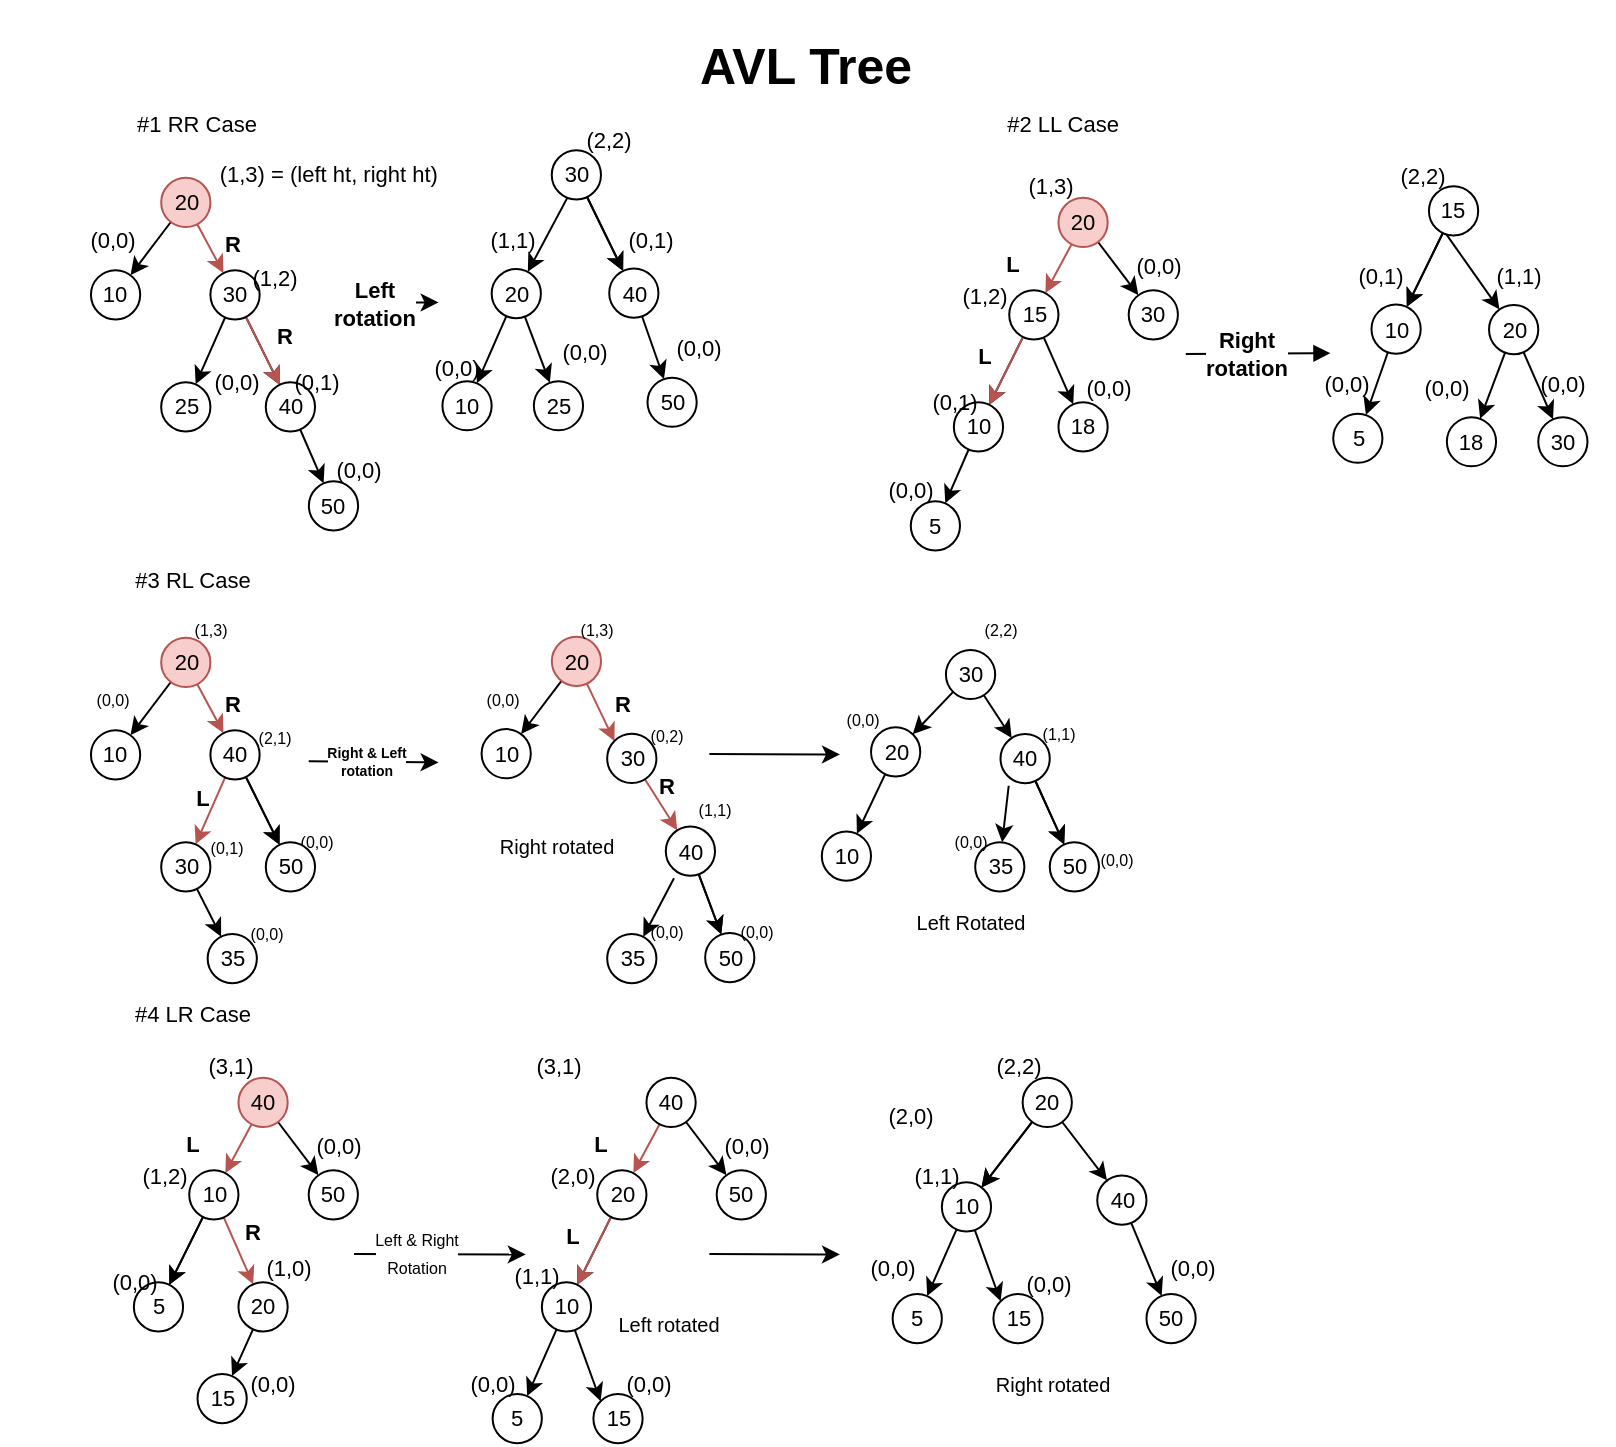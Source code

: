 <mxfile version="24.0.4" type="github">
  <diagram name="Page-1" id="_y2-3RSR9KHP5TOV_kJA">
    <mxGraphModel dx="2178" dy="1975" grid="1" gridSize="10" guides="1" tooltips="1" connect="1" arrows="1" fold="1" page="1" pageScale="1" pageWidth="827" pageHeight="1169" math="0" shadow="0">
      <root>
        <mxCell id="0" />
        <mxCell id="1" parent="0" />
        <mxCell id="Kxql6ia54n2GXgmipsIi-1" value="&lt;h1 style=&quot;font-size: 25px;&quot;&gt;AVL Tree&lt;/h1&gt;" style="text;html=1;align=center;verticalAlign=middle;whiteSpace=wrap;rounded=0;fontSize=25;" vertex="1" parent="1">
          <mxGeometry x="-474.1" y="10" width="120" height="30" as="geometry" />
        </mxCell>
        <mxCell id="Kxql6ia54n2GXgmipsIi-34" value="#1 RR Case" style="text;html=1;align=center;verticalAlign=middle;resizable=0;points=[];autosize=1;strokeColor=none;fillColor=none;fontSize=11;" vertex="1" parent="1">
          <mxGeometry x="-759.1" y="40" width="80" height="30" as="geometry" />
        </mxCell>
        <mxCell id="Kxql6ia54n2GXgmipsIi-67" value="(0,0)" style="text;html=1;align=center;verticalAlign=middle;resizable=0;points=[];autosize=1;strokeColor=none;fillColor=none;container=0;fontSize=11;" vertex="1" parent="1">
          <mxGeometry x="-614.098" y="161.558" width="50" height="30" as="geometry" />
        </mxCell>
        <mxCell id="Kxql6ia54n2GXgmipsIi-95" value="#2 LL Case" style="text;html=1;align=center;verticalAlign=middle;resizable=0;points=[];autosize=1;strokeColor=none;fillColor=none;fontSize=11;" vertex="1" parent="1">
          <mxGeometry x="-325.87" y="40" width="80" height="30" as="geometry" />
        </mxCell>
        <mxCell id="Kxql6ia54n2GXgmipsIi-91" value="" style="endArrow=none;html=1;rounded=0;exitX=0.523;exitY=-0.081;exitDx=0;exitDy=0;exitPerimeter=0;startArrow=block;startFill=1;endFill=0;fontSize=11;" edge="1" parent="1">
          <mxGeometry width="50" height="50" relative="1" as="geometry">
            <mxPoint x="-151.758" y="169.588" as="sourcePoint" />
            <mxPoint x="-224.1" y="170" as="targetPoint" />
          </mxGeometry>
        </mxCell>
        <mxCell id="Kxql6ia54n2GXgmipsIi-92" value="&lt;b style=&quot;font-size: 11px;&quot;&gt;Right&lt;br style=&quot;font-size: 11px;&quot;&gt;rotation&lt;/b&gt;" style="edgeLabel;html=1;align=center;verticalAlign=middle;resizable=0;points=[];fontSize=11;" vertex="1" connectable="0" parent="Kxql6ia54n2GXgmipsIi-91">
          <mxGeometry x="-0.521" relative="1" as="geometry">
            <mxPoint x="-25" as="offset" />
          </mxGeometry>
        </mxCell>
        <mxCell id="Kxql6ia54n2GXgmipsIi-26" value="(0,0)" style="text;html=1;align=center;verticalAlign=middle;resizable=0;points=[];autosize=1;strokeColor=none;fillColor=none;fontSize=11;" vertex="1" parent="1">
          <mxGeometry x="-662.566" y="213.251" width="50" height="30" as="geometry" />
        </mxCell>
        <mxCell id="Kxql6ia54n2GXgmipsIi-69" value="" style="endArrow=classic;html=1;rounded=0;fontSize=11;" edge="1" parent="1">
          <mxGeometry width="50" height="50" relative="1" as="geometry">
            <mxPoint x="-649.63" y="144.24" as="sourcePoint" />
            <mxPoint x="-597.687" y="144.24" as="targetPoint" />
          </mxGeometry>
        </mxCell>
        <mxCell id="Kxql6ia54n2GXgmipsIi-70" value="&lt;b style=&quot;font-size: 11px;&quot;&gt;Left&lt;br style=&quot;font-size: 11px;&quot;&gt;rotation&lt;/b&gt;" style="edgeLabel;html=1;align=center;verticalAlign=middle;resizable=0;points=[];fontSize=11;" vertex="1" connectable="0" parent="Kxql6ia54n2GXgmipsIi-69">
          <mxGeometry x="-0.521" relative="1" as="geometry">
            <mxPoint x="7" y="1" as="offset" />
          </mxGeometry>
        </mxCell>
        <mxCell id="Kxql6ia54n2GXgmipsIi-120" value="" style="group;fontSize=11;" vertex="1" connectable="0" parent="1">
          <mxGeometry x="-595.782" y="47.936" width="152.53" height="160.241" as="geometry" />
        </mxCell>
        <mxCell id="Kxql6ia54n2GXgmipsIi-53" value="(0,0)" style="text;html=1;align=center;verticalAlign=middle;resizable=0;points=[];autosize=1;strokeColor=none;fillColor=none;container=0;fontSize=11;" vertex="1" parent="Kxql6ia54n2GXgmipsIi-120">
          <mxGeometry x="102.53" y="103.887" width="50" height="30" as="geometry" />
        </mxCell>
        <mxCell id="Kxql6ia54n2GXgmipsIi-36" value="" style="rounded=0;orthogonalLoop=1;jettySize=auto;html=1;exitX=0.329;exitY=0.942;exitDx=0;exitDy=0;exitPerimeter=0;fontSize=11;" edge="1" parent="Kxql6ia54n2GXgmipsIi-120" source="Kxql6ia54n2GXgmipsIi-43" target="Kxql6ia54n2GXgmipsIi-39">
          <mxGeometry relative="1" as="geometry">
            <mxPoint x="64.574" y="55.489" as="sourcePoint" />
          </mxGeometry>
        </mxCell>
        <mxCell id="Kxql6ia54n2GXgmipsIi-64" value="" style="rounded=0;orthogonalLoop=1;jettySize=auto;html=1;fontSize=11;" edge="1" parent="Kxql6ia54n2GXgmipsIi-120" source="Kxql6ia54n2GXgmipsIi-39" target="Kxql6ia54n2GXgmipsIi-63">
          <mxGeometry relative="1" as="geometry" />
        </mxCell>
        <mxCell id="Kxql6ia54n2GXgmipsIi-66" value="" style="rounded=0;orthogonalLoop=1;jettySize=auto;html=1;fontSize=11;" edge="1" parent="Kxql6ia54n2GXgmipsIi-120" source="Kxql6ia54n2GXgmipsIi-39" target="Kxql6ia54n2GXgmipsIi-65">
          <mxGeometry relative="1" as="geometry" />
        </mxCell>
        <mxCell id="Kxql6ia54n2GXgmipsIi-39" value="20" style="ellipse;whiteSpace=wrap;html=1;aspect=fixed;container=0;fontSize=11;" vertex="1" parent="Kxql6ia54n2GXgmipsIi-120">
          <mxGeometry x="24.614" y="79.564" width="24.614" height="24.614" as="geometry" />
        </mxCell>
        <mxCell id="Kxql6ia54n2GXgmipsIi-40" value="" style="rounded=0;orthogonalLoop=1;jettySize=auto;html=1;fontSize=11;" edge="1" parent="Kxql6ia54n2GXgmipsIi-120" source="Kxql6ia54n2GXgmipsIi-43" target="Kxql6ia54n2GXgmipsIi-45">
          <mxGeometry relative="1" as="geometry" />
        </mxCell>
        <mxCell id="Kxql6ia54n2GXgmipsIi-41" value="" style="rounded=0;orthogonalLoop=1;jettySize=auto;html=1;fontSize=11;" edge="1" parent="Kxql6ia54n2GXgmipsIi-120" source="Kxql6ia54n2GXgmipsIi-43" target="Kxql6ia54n2GXgmipsIi-45">
          <mxGeometry relative="1" as="geometry" />
        </mxCell>
        <mxCell id="Kxql6ia54n2GXgmipsIi-43" value="30" style="ellipse;whiteSpace=wrap;html=1;aspect=fixed;container=0;fontSize=11;" vertex="1" parent="Kxql6ia54n2GXgmipsIi-120">
          <mxGeometry x="54.658" y="20.2" width="24.614" height="24.614" as="geometry" />
        </mxCell>
        <mxCell id="Kxql6ia54n2GXgmipsIi-44" value="" style="rounded=0;orthogonalLoop=1;jettySize=auto;html=1;fontSize=11;" edge="1" parent="Kxql6ia54n2GXgmipsIi-120" source="Kxql6ia54n2GXgmipsIi-45" target="Kxql6ia54n2GXgmipsIi-46">
          <mxGeometry relative="1" as="geometry" />
        </mxCell>
        <mxCell id="Kxql6ia54n2GXgmipsIi-45" value="40" style="ellipse;whiteSpace=wrap;html=1;aspect=fixed;container=0;fontSize=11;" vertex="1" parent="Kxql6ia54n2GXgmipsIi-120">
          <mxGeometry x="83.389" y="79.276" width="24.614" height="24.614" as="geometry" />
        </mxCell>
        <mxCell id="Kxql6ia54n2GXgmipsIi-46" value="50" style="ellipse;whiteSpace=wrap;html=1;aspect=fixed;container=0;fontSize=11;" vertex="1" parent="Kxql6ia54n2GXgmipsIi-120">
          <mxGeometry x="102.527" y="133.886" width="24.614" height="24.614" as="geometry" />
        </mxCell>
        <mxCell id="Kxql6ia54n2GXgmipsIi-48" value="(0,1)" style="text;html=1;align=center;verticalAlign=middle;resizable=0;points=[];autosize=1;strokeColor=none;fillColor=none;container=0;fontSize=11;" vertex="1" parent="Kxql6ia54n2GXgmipsIi-120">
          <mxGeometry x="78.506" y="49.568" width="50" height="30" as="geometry" />
        </mxCell>
        <mxCell id="Kxql6ia54n2GXgmipsIi-49" value="(0,0)" style="text;html=1;align=center;verticalAlign=middle;resizable=0;points=[];autosize=1;strokeColor=none;fillColor=none;container=0;fontSize=11;" vertex="1" parent="Kxql6ia54n2GXgmipsIi-120">
          <mxGeometry x="45.703" y="105.622" width="50" height="30" as="geometry" />
        </mxCell>
        <mxCell id="Kxql6ia54n2GXgmipsIi-51" value="(1,1)" style="text;html=1;align=center;verticalAlign=middle;resizable=0;points=[];autosize=1;strokeColor=none;fillColor=none;container=0;fontSize=11;" vertex="1" parent="Kxql6ia54n2GXgmipsIi-120">
          <mxGeometry x="9.774" y="49.568" width="50" height="30" as="geometry" />
        </mxCell>
        <mxCell id="Kxql6ia54n2GXgmipsIi-63" value="10" style="ellipse;whiteSpace=wrap;html=1;aspect=fixed;container=0;fontSize=11;" vertex="1" parent="Kxql6ia54n2GXgmipsIi-120">
          <mxGeometry y="135.627" width="24.614" height="24.614" as="geometry" />
        </mxCell>
        <mxCell id="Kxql6ia54n2GXgmipsIi-65" value="25" style="ellipse;whiteSpace=wrap;html=1;aspect=fixed;container=0;fontSize=11;" vertex="1" parent="Kxql6ia54n2GXgmipsIi-120">
          <mxGeometry x="45.703" y="135.627" width="24.614" height="24.614" as="geometry" />
        </mxCell>
        <mxCell id="Kxql6ia54n2GXgmipsIi-68" value="(2,2)" style="text;html=1;align=center;verticalAlign=middle;resizable=0;points=[];autosize=1;strokeColor=none;fillColor=none;container=0;fontSize=11;" vertex="1" parent="Kxql6ia54n2GXgmipsIi-120">
          <mxGeometry x="58.007" width="50" height="30" as="geometry" />
        </mxCell>
        <mxCell id="Kxql6ia54n2GXgmipsIi-121" value="" style="group;fontSize=11;" vertex="1" connectable="0" parent="1">
          <mxGeometry x="-386.998" y="70.751" width="173.846" height="197.479" as="geometry" />
        </mxCell>
        <mxCell id="Kxql6ia54n2GXgmipsIi-93" value="(1,3)" style="text;html=1;align=center;verticalAlign=middle;resizable=0;points=[];autosize=1;strokeColor=none;fillColor=none;flipH=1;fontSize=11;" vertex="1" parent="Kxql6ia54n2GXgmipsIi-121">
          <mxGeometry x="70.0" width="50" height="30" as="geometry" />
        </mxCell>
        <mxCell id="Kxql6ia54n2GXgmipsIi-94" value="&lt;b style=&quot;font-size: 11px;&quot;&gt;L&lt;/b&gt;" style="text;html=1;align=center;verticalAlign=middle;resizable=0;points=[];autosize=1;strokeColor=none;fillColor=none;flipH=1;fontSize=11;" vertex="1" parent="Kxql6ia54n2GXgmipsIi-121">
          <mxGeometry x="61.131" y="39.708" width="30" height="30" as="geometry" />
        </mxCell>
        <mxCell id="Kxql6ia54n2GXgmipsIi-73" value="" style="rounded=0;orthogonalLoop=1;jettySize=auto;html=1;fontSize=11;" edge="1" parent="Kxql6ia54n2GXgmipsIi-121" source="Kxql6ia54n2GXgmipsIi-75" target="Kxql6ia54n2GXgmipsIi-76">
          <mxGeometry relative="1" as="geometry" />
        </mxCell>
        <mxCell id="Kxql6ia54n2GXgmipsIi-74" value="" style="rounded=0;orthogonalLoop=1;jettySize=auto;html=1;fillColor=#f8cecc;strokeColor=#b85450;fontSize=11;" edge="1" parent="Kxql6ia54n2GXgmipsIi-121" source="Kxql6ia54n2GXgmipsIi-75" target="Kxql6ia54n2GXgmipsIi-80">
          <mxGeometry relative="1" as="geometry" />
        </mxCell>
        <mxCell id="Kxql6ia54n2GXgmipsIi-75" value="20" style="ellipse;whiteSpace=wrap;html=1;aspect=fixed;fillColor=#f8cecc;strokeColor=#b85450;fontSize=11;" vertex="1" parent="Kxql6ia54n2GXgmipsIi-121">
          <mxGeometry x="99.229" y="21.157" width="24.614" height="24.614" as="geometry" />
        </mxCell>
        <mxCell id="Kxql6ia54n2GXgmipsIi-76" value="30" style="ellipse;whiteSpace=wrap;html=1;aspect=fixed;fontSize=11;" vertex="1" parent="Kxql6ia54n2GXgmipsIi-121">
          <mxGeometry x="134.341" y="67.329" width="24.614" height="24.614" as="geometry" />
        </mxCell>
        <mxCell id="Kxql6ia54n2GXgmipsIi-77" value="" style="rounded=0;orthogonalLoop=1;jettySize=auto;html=1;fontSize=11;" edge="1" parent="Kxql6ia54n2GXgmipsIi-121" source="Kxql6ia54n2GXgmipsIi-80" target="Kxql6ia54n2GXgmipsIi-82">
          <mxGeometry relative="1" as="geometry" />
        </mxCell>
        <mxCell id="Kxql6ia54n2GXgmipsIi-78" value="" style="rounded=0;orthogonalLoop=1;jettySize=auto;html=1;fillColor=#f8cecc;strokeColor=#b85450;fontSize=11;" edge="1" parent="Kxql6ia54n2GXgmipsIi-121" source="Kxql6ia54n2GXgmipsIi-80" target="Kxql6ia54n2GXgmipsIi-82">
          <mxGeometry relative="1" as="geometry" />
        </mxCell>
        <mxCell id="Kxql6ia54n2GXgmipsIi-79" style="rounded=0;orthogonalLoop=1;jettySize=auto;html=1;fontSize=11;" edge="1" parent="Kxql6ia54n2GXgmipsIi-121" source="Kxql6ia54n2GXgmipsIi-80" target="Kxql6ia54n2GXgmipsIi-84">
          <mxGeometry relative="1" as="geometry">
            <mxPoint x="123.843" y="116.799" as="targetPoint" />
          </mxGeometry>
        </mxCell>
        <mxCell id="Kxql6ia54n2GXgmipsIi-80" value="15" style="ellipse;whiteSpace=wrap;html=1;aspect=fixed;fontSize=11;" vertex="1" parent="Kxql6ia54n2GXgmipsIi-121">
          <mxGeometry x="74.615" y="67.329" width="24.614" height="24.614" as="geometry" />
        </mxCell>
        <mxCell id="Kxql6ia54n2GXgmipsIi-81" value="" style="rounded=0;orthogonalLoop=1;jettySize=auto;html=1;fontSize=11;" edge="1" parent="Kxql6ia54n2GXgmipsIi-121" source="Kxql6ia54n2GXgmipsIi-82" target="Kxql6ia54n2GXgmipsIi-83">
          <mxGeometry relative="1" as="geometry" />
        </mxCell>
        <mxCell id="Kxql6ia54n2GXgmipsIi-82" value="10" style="ellipse;whiteSpace=wrap;html=1;aspect=fixed;fontSize=11;" vertex="1" parent="Kxql6ia54n2GXgmipsIi-121">
          <mxGeometry x="46.924" y="123.395" width="24.614" height="24.614" as="geometry" />
        </mxCell>
        <mxCell id="Kxql6ia54n2GXgmipsIi-83" value="5" style="ellipse;whiteSpace=wrap;html=1;aspect=fixed;fontSize=11;" vertex="1" parent="Kxql6ia54n2GXgmipsIi-121">
          <mxGeometry x="25.386" y="172.865" width="24.614" height="24.614" as="geometry" />
        </mxCell>
        <mxCell id="Kxql6ia54n2GXgmipsIi-84" value="18" style="ellipse;whiteSpace=wrap;html=1;aspect=fixed;fontSize=11;" vertex="1" parent="Kxql6ia54n2GXgmipsIi-121">
          <mxGeometry x="99.228" y="123.392" width="24.614" height="24.614" as="geometry" />
        </mxCell>
        <mxCell id="Kxql6ia54n2GXgmipsIi-85" value="(0,1)" style="text;html=1;align=center;verticalAlign=middle;resizable=0;points=[];autosize=1;strokeColor=none;fillColor=none;fontSize=11;" vertex="1" parent="Kxql6ia54n2GXgmipsIi-121">
          <mxGeometry x="21.542" y="107.977" width="50" height="30" as="geometry" />
        </mxCell>
        <mxCell id="Kxql6ia54n2GXgmipsIi-86" value="(0,0)" style="text;html=1;align=center;verticalAlign=middle;resizable=0;points=[];autosize=1;strokeColor=none;fillColor=none;fontSize=11;" vertex="1" parent="Kxql6ia54n2GXgmipsIi-121">
          <mxGeometry x="99.226" y="100.817" width="50" height="30" as="geometry" />
        </mxCell>
        <mxCell id="Kxql6ia54n2GXgmipsIi-87" value="(1,2)" style="text;html=1;align=center;verticalAlign=middle;resizable=0;points=[];autosize=1;strokeColor=none;fillColor=none;fontSize=11;" vertex="1" parent="Kxql6ia54n2GXgmipsIi-121">
          <mxGeometry x="37.331" y="55.713" width="50" height="30" as="geometry" />
        </mxCell>
        <mxCell id="Kxql6ia54n2GXgmipsIi-88" value="(0,0)" style="text;html=1;align=center;verticalAlign=middle;resizable=0;points=[];autosize=1;strokeColor=none;fillColor=none;fontSize=11;" vertex="1" parent="Kxql6ia54n2GXgmipsIi-121">
          <mxGeometry x="123.846" y="40.003" width="50" height="30" as="geometry" />
        </mxCell>
        <mxCell id="Kxql6ia54n2GXgmipsIi-89" value="&lt;b style=&quot;font-size: 11px;&quot;&gt;L&lt;/b&gt;" style="text;html=1;align=center;verticalAlign=middle;resizable=0;points=[];autosize=1;strokeColor=none;fillColor=none;fontSize=11;" vertex="1" parent="Kxql6ia54n2GXgmipsIi-121">
          <mxGeometry x="47.33" y="85.715" width="30" height="30" as="geometry" />
        </mxCell>
        <mxCell id="Kxql6ia54n2GXgmipsIi-90" value="(0,0)" style="text;html=1;align=center;verticalAlign=middle;resizable=0;points=[];autosize=1;strokeColor=none;fillColor=none;fontSize=11;" vertex="1" parent="Kxql6ia54n2GXgmipsIi-121">
          <mxGeometry y="152.5" width="50" height="30" as="geometry" />
        </mxCell>
        <mxCell id="Kxql6ia54n2GXgmipsIi-123" value="" style="group;fontSize=11;" vertex="1" connectable="0" parent="1">
          <mxGeometry x="-168.958" y="65.936" width="158.397" height="160.241" as="geometry" />
        </mxCell>
        <mxCell id="Kxql6ia54n2GXgmipsIi-112" value="(0,0)" style="text;html=1;align=center;verticalAlign=middle;resizable=0;points=[];autosize=1;strokeColor=none;fillColor=none;container=0;fontSize=11;" vertex="1" parent="Kxql6ia54n2GXgmipsIi-123">
          <mxGeometry y="103.882" width="50" height="30" as="geometry" />
        </mxCell>
        <mxCell id="Kxql6ia54n2GXgmipsIi-96" value="(0,0)" style="text;html=1;align=center;verticalAlign=middle;resizable=0;points=[];autosize=1;strokeColor=none;fillColor=none;container=0;flipH=0;fontSize=11;" vertex="1" parent="Kxql6ia54n2GXgmipsIi-123">
          <mxGeometry x="108.397" y="103.887" width="50" height="30" as="geometry" />
        </mxCell>
        <mxCell id="Kxql6ia54n2GXgmipsIi-97" value="" style="rounded=0;orthogonalLoop=1;jettySize=auto;html=1;exitX=0.329;exitY=0.942;exitDx=0;exitDy=0;exitPerimeter=0;fontSize=11;" edge="1" parent="Kxql6ia54n2GXgmipsIi-123" source="Kxql6ia54n2GXgmipsIi-103" target="Kxql6ia54n2GXgmipsIi-100">
          <mxGeometry relative="1" as="geometry">
            <mxPoint x="61.81" y="55.489" as="sourcePoint" />
          </mxGeometry>
        </mxCell>
        <mxCell id="Kxql6ia54n2GXgmipsIi-98" value="" style="rounded=0;orthogonalLoop=1;jettySize=auto;html=1;fontSize=11;" edge="1" parent="Kxql6ia54n2GXgmipsIi-123" source="Kxql6ia54n2GXgmipsIi-100" target="Kxql6ia54n2GXgmipsIi-110">
          <mxGeometry relative="1" as="geometry" />
        </mxCell>
        <mxCell id="Kxql6ia54n2GXgmipsIi-99" value="" style="rounded=0;orthogonalLoop=1;jettySize=auto;html=1;fontSize=11;" edge="1" parent="Kxql6ia54n2GXgmipsIi-123" source="Kxql6ia54n2GXgmipsIi-100" target="Kxql6ia54n2GXgmipsIi-111">
          <mxGeometry relative="1" as="geometry" />
        </mxCell>
        <mxCell id="Kxql6ia54n2GXgmipsIi-100" value="20" style="ellipse;whiteSpace=wrap;html=1;aspect=fixed;container=0;flipH=0;fontSize=11;" vertex="1" parent="Kxql6ia54n2GXgmipsIi-123">
          <mxGeometry x="96.477" y="79.564" width="24.614" height="24.614" as="geometry" />
        </mxCell>
        <mxCell id="Kxql6ia54n2GXgmipsIi-101" value="" style="rounded=0;orthogonalLoop=1;jettySize=auto;html=1;fontSize=11;" edge="1" parent="Kxql6ia54n2GXgmipsIi-123" source="Kxql6ia54n2GXgmipsIi-103" target="Kxql6ia54n2GXgmipsIi-105">
          <mxGeometry relative="1" as="geometry" />
        </mxCell>
        <mxCell id="Kxql6ia54n2GXgmipsIi-102" value="" style="rounded=0;orthogonalLoop=1;jettySize=auto;html=1;fontSize=11;" edge="1" parent="Kxql6ia54n2GXgmipsIi-123" source="Kxql6ia54n2GXgmipsIi-103" target="Kxql6ia54n2GXgmipsIi-105">
          <mxGeometry relative="1" as="geometry" />
        </mxCell>
        <mxCell id="Kxql6ia54n2GXgmipsIi-103" value="15" style="ellipse;whiteSpace=wrap;html=1;aspect=fixed;container=0;flipH=0;fontSize=11;" vertex="1" parent="Kxql6ia54n2GXgmipsIi-123">
          <mxGeometry x="66.434" y="20.2" width="24.614" height="24.614" as="geometry" />
        </mxCell>
        <mxCell id="Kxql6ia54n2GXgmipsIi-104" value="" style="rounded=0;orthogonalLoop=1;jettySize=auto;html=1;fontSize=11;" edge="1" parent="Kxql6ia54n2GXgmipsIi-123" source="Kxql6ia54n2GXgmipsIi-105" target="Kxql6ia54n2GXgmipsIi-106">
          <mxGeometry relative="1" as="geometry" />
        </mxCell>
        <mxCell id="Kxql6ia54n2GXgmipsIi-105" value="10" style="ellipse;whiteSpace=wrap;html=1;aspect=fixed;container=0;flipH=0;fontSize=11;" vertex="1" parent="Kxql6ia54n2GXgmipsIi-123">
          <mxGeometry x="37.702" y="79.276" width="24.614" height="24.614" as="geometry" />
        </mxCell>
        <mxCell id="Kxql6ia54n2GXgmipsIi-106" value="5" style="ellipse;whiteSpace=wrap;html=1;aspect=fixed;container=0;flipH=0;fontSize=11;" vertex="1" parent="Kxql6ia54n2GXgmipsIi-123">
          <mxGeometry x="18.565" y="133.886" width="24.614" height="24.614" as="geometry" />
        </mxCell>
        <mxCell id="Kxql6ia54n2GXgmipsIi-107" value="(0,1)" style="text;html=1;align=center;verticalAlign=middle;resizable=0;points=[];autosize=1;strokeColor=none;fillColor=none;container=0;flipH=0;fontSize=11;" vertex="1" parent="Kxql6ia54n2GXgmipsIi-123">
          <mxGeometry x="17.2" y="49.568" width="50" height="30" as="geometry" />
        </mxCell>
        <mxCell id="Kxql6ia54n2GXgmipsIi-108" value="(0,0)" style="text;html=1;align=center;verticalAlign=middle;resizable=0;points=[];autosize=1;strokeColor=none;fillColor=none;container=0;flipH=0;fontSize=11;" vertex="1" parent="Kxql6ia54n2GXgmipsIi-123">
          <mxGeometry x="50.003" y="105.622" width="50" height="30" as="geometry" />
        </mxCell>
        <mxCell id="Kxql6ia54n2GXgmipsIi-109" value="(1,1)" style="text;html=1;align=center;verticalAlign=middle;resizable=0;points=[];autosize=1;strokeColor=none;fillColor=none;container=0;flipH=0;fontSize=11;" vertex="1" parent="Kxql6ia54n2GXgmipsIi-123">
          <mxGeometry x="85.932" y="49.568" width="50" height="30" as="geometry" />
        </mxCell>
        <mxCell id="Kxql6ia54n2GXgmipsIi-110" value="30" style="ellipse;whiteSpace=wrap;html=1;aspect=fixed;container=0;flipH=0;fontSize=11;" vertex="1" parent="Kxql6ia54n2GXgmipsIi-123">
          <mxGeometry x="121.092" y="135.627" width="24.614" height="24.614" as="geometry" />
        </mxCell>
        <mxCell id="Kxql6ia54n2GXgmipsIi-111" value="18" style="ellipse;whiteSpace=wrap;html=1;aspect=fixed;container=0;flipH=0;fontSize=11;" vertex="1" parent="Kxql6ia54n2GXgmipsIi-123">
          <mxGeometry x="75.389" y="135.627" width="24.614" height="24.614" as="geometry" />
        </mxCell>
        <mxCell id="Kxql6ia54n2GXgmipsIi-113" value="(2,2)" style="text;html=1;align=center;verticalAlign=middle;resizable=0;points=[];autosize=1;strokeColor=none;fillColor=none;flipH=0;fontSize=11;" vertex="1" parent="Kxql6ia54n2GXgmipsIi-123">
          <mxGeometry x="37.699" width="50" height="30" as="geometry" />
        </mxCell>
        <mxCell id="Kxql6ia54n2GXgmipsIi-31" value="&lt;span style=&quot;white-space: pre; font-size: 11px;&quot;&gt;&#x9;&lt;/span&gt;&lt;span style=&quot;white-space: pre; font-size: 11px;&quot;&gt;&#x9;&lt;/span&gt;&lt;span style=&quot;white-space: pre; font-size: 11px;&quot;&gt;&#x9;&lt;/span&gt;&lt;span style=&quot;white-space: pre; font-size: 11px;&quot;&gt;&#x9;&lt;/span&gt;(1,3) = (left ht, right ht)" style="text;html=1;align=center;verticalAlign=middle;resizable=0;points=[];autosize=1;strokeColor=none;fillColor=none;fontSize=11;" vertex="1" parent="1">
          <mxGeometry x="-816.998" y="64.841" width="230" height="30" as="geometry" />
        </mxCell>
        <mxCell id="Kxql6ia54n2GXgmipsIi-32" value="&lt;b style=&quot;font-size: 11px;&quot;&gt;R&lt;/b&gt;" style="text;html=1;align=center;verticalAlign=middle;resizable=0;points=[];autosize=1;strokeColor=none;fillColor=none;fontSize=11;" vertex="1" parent="1">
          <mxGeometry x="-715.867" y="100.459" width="30" height="30" as="geometry" />
        </mxCell>
        <mxCell id="Kxql6ia54n2GXgmipsIi-117" value="" style="group;fontSize=11;" vertex="1" connectable="0" parent="1">
          <mxGeometry x="-777.761" y="81.908" width="143.654" height="176.322" as="geometry" />
        </mxCell>
        <mxCell id="Kxql6ia54n2GXgmipsIi-14" value="" style="rounded=0;orthogonalLoop=1;jettySize=auto;html=1;fontSize=11;" edge="1" parent="Kxql6ia54n2GXgmipsIi-117" source="Kxql6ia54n2GXgmipsIi-2" target="Kxql6ia54n2GXgmipsIi-13">
          <mxGeometry relative="1" as="geometry" />
        </mxCell>
        <mxCell id="Kxql6ia54n2GXgmipsIi-16" value="" style="rounded=0;orthogonalLoop=1;jettySize=auto;html=1;fillColor=#f8cecc;strokeColor=#b85450;fontSize=11;" edge="1" parent="Kxql6ia54n2GXgmipsIi-117" source="Kxql6ia54n2GXgmipsIi-2" target="Kxql6ia54n2GXgmipsIi-15">
          <mxGeometry relative="1" as="geometry" />
        </mxCell>
        <mxCell id="Kxql6ia54n2GXgmipsIi-2" value="20" style="ellipse;whiteSpace=wrap;html=1;aspect=fixed;fillColor=#f8cecc;strokeColor=#b85450;fontSize=11;" vertex="1" parent="Kxql6ia54n2GXgmipsIi-117">
          <mxGeometry x="41.352" width="24.614" height="24.614" as="geometry" />
        </mxCell>
        <mxCell id="Kxql6ia54n2GXgmipsIi-13" value="10" style="ellipse;whiteSpace=wrap;html=1;aspect=fixed;fontSize=11;" vertex="1" parent="Kxql6ia54n2GXgmipsIi-117">
          <mxGeometry x="6.241" y="46.172" width="24.614" height="24.614" as="geometry" />
        </mxCell>
        <mxCell id="Kxql6ia54n2GXgmipsIi-18" value="" style="rounded=0;orthogonalLoop=1;jettySize=auto;html=1;fontSize=11;" edge="1" parent="Kxql6ia54n2GXgmipsIi-117" source="Kxql6ia54n2GXgmipsIi-15" target="Kxql6ia54n2GXgmipsIi-17">
          <mxGeometry relative="1" as="geometry" />
        </mxCell>
        <mxCell id="Kxql6ia54n2GXgmipsIi-21" value="" style="rounded=0;orthogonalLoop=1;jettySize=auto;html=1;fillColor=#f8cecc;strokeColor=#b85450;fontSize=11;" edge="1" parent="Kxql6ia54n2GXgmipsIi-117" source="Kxql6ia54n2GXgmipsIi-15" target="Kxql6ia54n2GXgmipsIi-17">
          <mxGeometry relative="1" as="geometry" />
        </mxCell>
        <mxCell id="Kxql6ia54n2GXgmipsIi-23" style="rounded=0;orthogonalLoop=1;jettySize=auto;html=1;fontSize=11;" edge="1" parent="Kxql6ia54n2GXgmipsIi-117" source="Kxql6ia54n2GXgmipsIi-15" target="Kxql6ia54n2GXgmipsIi-24">
          <mxGeometry relative="1" as="geometry">
            <mxPoint x="41.352" y="95.642" as="targetPoint" />
          </mxGeometry>
        </mxCell>
        <mxCell id="Kxql6ia54n2GXgmipsIi-15" value="30" style="ellipse;whiteSpace=wrap;html=1;aspect=fixed;fontSize=11;" vertex="1" parent="Kxql6ia54n2GXgmipsIi-117">
          <mxGeometry x="65.966" y="46.172" width="24.614" height="24.614" as="geometry" />
        </mxCell>
        <mxCell id="Kxql6ia54n2GXgmipsIi-20" value="" style="rounded=0;orthogonalLoop=1;jettySize=auto;html=1;fontSize=11;" edge="1" parent="Kxql6ia54n2GXgmipsIi-117" source="Kxql6ia54n2GXgmipsIi-17" target="Kxql6ia54n2GXgmipsIi-19">
          <mxGeometry relative="1" as="geometry" />
        </mxCell>
        <mxCell id="Kxql6ia54n2GXgmipsIi-17" value="40" style="ellipse;whiteSpace=wrap;html=1;aspect=fixed;fontSize=11;" vertex="1" parent="Kxql6ia54n2GXgmipsIi-117">
          <mxGeometry x="93.658" y="102.238" width="24.614" height="24.614" as="geometry" />
        </mxCell>
        <mxCell id="Kxql6ia54n2GXgmipsIi-19" value="50" style="ellipse;whiteSpace=wrap;html=1;aspect=fixed;fontSize=11;" vertex="1" parent="Kxql6ia54n2GXgmipsIi-117">
          <mxGeometry x="115.195" y="151.708" width="24.614" height="24.614" as="geometry" />
        </mxCell>
        <mxCell id="Kxql6ia54n2GXgmipsIi-24" value="25" style="ellipse;whiteSpace=wrap;html=1;aspect=fixed;fontSize=11;" vertex="1" parent="Kxql6ia54n2GXgmipsIi-117">
          <mxGeometry x="41.354" y="102.235" width="24.614" height="24.614" as="geometry" />
        </mxCell>
        <mxCell id="Kxql6ia54n2GXgmipsIi-27" value="(0,1)" style="text;html=1;align=center;verticalAlign=middle;resizable=0;points=[];autosize=1;strokeColor=none;fillColor=none;fontSize=11;" vertex="1" parent="Kxql6ia54n2GXgmipsIi-117">
          <mxGeometry x="93.654" y="86.82" width="50" height="30" as="geometry" />
        </mxCell>
        <mxCell id="Kxql6ia54n2GXgmipsIi-28" value="(0,0)" style="text;html=1;align=center;verticalAlign=middle;resizable=0;points=[];autosize=1;strokeColor=none;fillColor=none;fontSize=11;" vertex="1" parent="Kxql6ia54n2GXgmipsIi-117">
          <mxGeometry x="53.479" y="86.82" width="50" height="30" as="geometry" />
        </mxCell>
        <mxCell id="Kxql6ia54n2GXgmipsIi-29" value="(1,2)" style="text;html=1;align=center;verticalAlign=middle;resizable=0;points=[];autosize=1;strokeColor=none;fillColor=none;fontSize=11;" vertex="1" parent="Kxql6ia54n2GXgmipsIi-117">
          <mxGeometry x="73.025" y="34.876" width="50" height="30" as="geometry" />
        </mxCell>
        <mxCell id="Kxql6ia54n2GXgmipsIi-30" value="(0,0)" style="text;html=1;align=center;verticalAlign=middle;resizable=0;points=[];autosize=1;strokeColor=none;fillColor=none;fontSize=11;" vertex="1" parent="Kxql6ia54n2GXgmipsIi-117">
          <mxGeometry x="-8.65" y="16.176" width="50" height="30" as="geometry" />
        </mxCell>
        <mxCell id="Kxql6ia54n2GXgmipsIi-33" value="&lt;b style=&quot;font-size: 11px;&quot;&gt;R&lt;/b&gt;" style="text;html=1;align=center;verticalAlign=middle;resizable=0;points=[];autosize=1;strokeColor=none;fillColor=none;fontSize=11;" vertex="1" parent="Kxql6ia54n2GXgmipsIi-117">
          <mxGeometry x="87.866" y="64.558" width="30" height="30" as="geometry" />
        </mxCell>
        <mxCell id="Kxql6ia54n2GXgmipsIi-209" value="#3 RL Case" style="text;html=1;align=center;verticalAlign=middle;resizable=0;points=[];autosize=1;strokeColor=none;fillColor=none;fontSize=11;" vertex="1" parent="1">
          <mxGeometry x="-760.87" y="268.23" width="80" height="30" as="geometry" />
        </mxCell>
        <mxCell id="Kxql6ia54n2GXgmipsIi-268" value="" style="group" vertex="1" connectable="0" parent="1">
          <mxGeometry x="-781.411" y="298.234" width="541.924" height="186.377" as="geometry" />
        </mxCell>
        <mxCell id="Kxql6ia54n2GXgmipsIi-170" value="" style="endArrow=classic;html=1;rounded=0;fontSize=11;exitX=0.927;exitY=1.089;exitDx=0;exitDy=0;exitPerimeter=0;" edge="1" parent="Kxql6ia54n2GXgmipsIi-268" source="Kxql6ia54n2GXgmipsIi-206">
          <mxGeometry width="50" height="50" relative="1" as="geometry">
            <mxPoint x="131.781" y="76.006" as="sourcePoint" />
            <mxPoint x="183.724" y="76.006" as="targetPoint" />
          </mxGeometry>
        </mxCell>
        <mxCell id="Kxql6ia54n2GXgmipsIi-171" value="&lt;div style=&quot;&quot;&gt;&lt;b style=&quot;font-size: 7px;&quot;&gt;Right &amp;amp; Left&lt;/b&gt;&lt;/div&gt;&lt;b style=&quot;font-size: 7px;&quot;&gt;&lt;div style=&quot;&quot;&gt;&lt;b&gt;rotation&lt;/b&gt;&lt;/div&gt;&lt;/b&gt;" style="edgeLabel;html=1;align=center;verticalAlign=middle;resizable=0;points=[];fontSize=11;" vertex="1" connectable="0" parent="Kxql6ia54n2GXgmipsIi-170">
          <mxGeometry x="-0.521" relative="1" as="geometry">
            <mxPoint x="13" y="-2" as="offset" />
          </mxGeometry>
        </mxCell>
        <mxCell id="Kxql6ia54n2GXgmipsIi-204" value="(0,0)" style="text;html=1;align=center;verticalAlign=middle;resizable=0;points=[];autosize=1;strokeColor=none;fillColor=none;fontSize=8;" vertex="1" parent="Kxql6ia54n2GXgmipsIi-268">
          <mxGeometry x="102.304" y="105.493" width="40" height="20" as="geometry" />
        </mxCell>
        <mxCell id="Kxql6ia54n2GXgmipsIi-216" value="(1,3)" style="text;html=1;align=center;verticalAlign=middle;resizable=0;points=[];autosize=1;strokeColor=none;fillColor=none;fontSize=8;" vertex="1" parent="Kxql6ia54n2GXgmipsIi-268">
          <mxGeometry x="49.415" width="40" height="20" as="geometry" />
        </mxCell>
        <mxCell id="Kxql6ia54n2GXgmipsIi-217" value="" style="group" vertex="1" connectable="0" parent="Kxql6ia54n2GXgmipsIi-268">
          <mxGeometry y="13.674" width="121.922" height="172.703" as="geometry" />
        </mxCell>
        <mxCell id="Kxql6ia54n2GXgmipsIi-190" value="&lt;b style=&quot;font-size: 11px;&quot;&gt;R&lt;/b&gt;" style="text;html=1;align=center;verticalAlign=middle;resizable=0;points=[];autosize=1;strokeColor=none;fillColor=none;fontSize=11;" vertex="1" parent="Kxql6ia54n2GXgmipsIi-217">
          <mxGeometry x="65.544" y="18.551" width="30" height="30" as="geometry" />
        </mxCell>
        <mxCell id="Kxql6ia54n2GXgmipsIi-192" value="" style="rounded=0;orthogonalLoop=1;jettySize=auto;html=1;fontSize=11;" edge="1" parent="Kxql6ia54n2GXgmipsIi-217" source="Kxql6ia54n2GXgmipsIi-194" target="Kxql6ia54n2GXgmipsIi-195">
          <mxGeometry relative="1" as="geometry" />
        </mxCell>
        <mxCell id="Kxql6ia54n2GXgmipsIi-193" value="" style="rounded=0;orthogonalLoop=1;jettySize=auto;html=1;fillColor=#f8cecc;strokeColor=#b85450;fontSize=11;" edge="1" parent="Kxql6ia54n2GXgmipsIi-217" source="Kxql6ia54n2GXgmipsIi-194" target="Kxql6ia54n2GXgmipsIi-199">
          <mxGeometry relative="1" as="geometry" />
        </mxCell>
        <mxCell id="Kxql6ia54n2GXgmipsIi-194" value="20" style="ellipse;whiteSpace=wrap;html=1;aspect=fixed;fillColor=#f8cecc;strokeColor=#b85450;fontSize=11;" vertex="1" parent="Kxql6ia54n2GXgmipsIi-217">
          <mxGeometry x="45.002" width="24.614" height="24.614" as="geometry" />
        </mxCell>
        <mxCell id="Kxql6ia54n2GXgmipsIi-195" value="10" style="ellipse;whiteSpace=wrap;html=1;aspect=fixed;fontSize=11;" vertex="1" parent="Kxql6ia54n2GXgmipsIi-217">
          <mxGeometry x="9.891" y="46.172" width="24.614" height="24.614" as="geometry" />
        </mxCell>
        <mxCell id="Kxql6ia54n2GXgmipsIi-196" value="" style="rounded=0;orthogonalLoop=1;jettySize=auto;html=1;fontSize=11;" edge="1" parent="Kxql6ia54n2GXgmipsIi-217" source="Kxql6ia54n2GXgmipsIi-199" target="Kxql6ia54n2GXgmipsIi-201">
          <mxGeometry relative="1" as="geometry" />
        </mxCell>
        <mxCell id="Kxql6ia54n2GXgmipsIi-197" value="" style="rounded=0;orthogonalLoop=1;jettySize=auto;html=1;fontSize=11;" edge="1" parent="Kxql6ia54n2GXgmipsIi-217" source="Kxql6ia54n2GXgmipsIi-199" target="Kxql6ia54n2GXgmipsIi-201">
          <mxGeometry relative="1" as="geometry" />
        </mxCell>
        <mxCell id="Kxql6ia54n2GXgmipsIi-198" style="rounded=0;orthogonalLoop=1;jettySize=auto;html=1;fillColor=#f8cecc;strokeColor=#b85450;fontSize=11;" edge="1" parent="Kxql6ia54n2GXgmipsIi-217" source="Kxql6ia54n2GXgmipsIi-199" target="Kxql6ia54n2GXgmipsIi-203">
          <mxGeometry relative="1" as="geometry">
            <mxPoint x="45.002" y="95.642" as="targetPoint" />
          </mxGeometry>
        </mxCell>
        <mxCell id="Kxql6ia54n2GXgmipsIi-199" value="40" style="ellipse;whiteSpace=wrap;html=1;aspect=fixed;fontSize=11;" vertex="1" parent="Kxql6ia54n2GXgmipsIi-217">
          <mxGeometry x="69.616" y="46.172" width="24.614" height="24.614" as="geometry" />
        </mxCell>
        <mxCell id="Kxql6ia54n2GXgmipsIi-201" value="50" style="ellipse;whiteSpace=wrap;html=1;aspect=fixed;fontSize=11;" vertex="1" parent="Kxql6ia54n2GXgmipsIi-217">
          <mxGeometry x="97.308" y="102.238" width="24.614" height="24.614" as="geometry" />
        </mxCell>
        <mxCell id="Kxql6ia54n2GXgmipsIi-214" value="" style="rounded=0;orthogonalLoop=1;jettySize=auto;html=1;fontSize=11;" edge="1" parent="Kxql6ia54n2GXgmipsIi-217" source="Kxql6ia54n2GXgmipsIi-203" target="Kxql6ia54n2GXgmipsIi-213">
          <mxGeometry relative="1" as="geometry" />
        </mxCell>
        <mxCell id="Kxql6ia54n2GXgmipsIi-203" value="30" style="ellipse;whiteSpace=wrap;html=1;aspect=fixed;fontSize=11;" vertex="1" parent="Kxql6ia54n2GXgmipsIi-217">
          <mxGeometry x="45.004" y="102.235" width="24.614" height="24.614" as="geometry" />
        </mxCell>
        <mxCell id="Kxql6ia54n2GXgmipsIi-205" value="(0,1)" style="text;html=1;align=center;verticalAlign=middle;resizable=0;points=[];autosize=1;strokeColor=none;fillColor=none;fontSize=8;" vertex="1" parent="Kxql6ia54n2GXgmipsIi-217">
          <mxGeometry x="57.309" y="94.88" width="40" height="20" as="geometry" />
        </mxCell>
        <mxCell id="Kxql6ia54n2GXgmipsIi-206" value="(2,1)" style="text;html=1;align=center;verticalAlign=middle;resizable=0;points=[];autosize=1;strokeColor=none;fillColor=none;fontSize=8;" vertex="1" parent="Kxql6ia54n2GXgmipsIi-217">
          <mxGeometry x="81.675" y="39.876" width="40" height="20" as="geometry" />
        </mxCell>
        <mxCell id="Kxql6ia54n2GXgmipsIi-207" value="(0,0)" style="text;html=1;align=center;verticalAlign=middle;resizable=0;points=[];autosize=1;strokeColor=none;fillColor=none;fontSize=8;" vertex="1" parent="Kxql6ia54n2GXgmipsIi-217">
          <mxGeometry y="21.176" width="40" height="20" as="geometry" />
        </mxCell>
        <mxCell id="Kxql6ia54n2GXgmipsIi-208" value="&lt;b style=&quot;font-size: 11px;&quot;&gt;L&lt;/b&gt;" style="text;html=1;align=center;verticalAlign=middle;resizable=0;points=[];autosize=1;strokeColor=none;fillColor=none;fontSize=11;" vertex="1" parent="Kxql6ia54n2GXgmipsIi-217">
          <mxGeometry x="50.476" y="64.878" width="30" height="30" as="geometry" />
        </mxCell>
        <mxCell id="Kxql6ia54n2GXgmipsIi-213" value="35" style="ellipse;whiteSpace=wrap;html=1;aspect=fixed;fontSize=11;" vertex="1" parent="Kxql6ia54n2GXgmipsIi-217">
          <mxGeometry x="68.234" y="148.089" width="24.614" height="24.614" as="geometry" />
        </mxCell>
        <mxCell id="Kxql6ia54n2GXgmipsIi-215" value="(0,0)" style="text;align=center;verticalAlign=middle;resizable=0;points=[];autosize=1;strokeColor=none;fillColor=none;fontSize=8;horizontal=1;html=1;labelBorderColor=none;labelBackgroundColor=none;" vertex="1" parent="Kxql6ia54n2GXgmipsIi-217">
          <mxGeometry x="77.314" y="138.09" width="40" height="20" as="geometry" />
        </mxCell>
        <mxCell id="Kxql6ia54n2GXgmipsIi-242" value="" style="group" vertex="1" connectable="0" parent="Kxql6ia54n2GXgmipsIi-268">
          <mxGeometry x="195.31" width="166.614" height="186.377" as="geometry" />
        </mxCell>
        <mxCell id="Kxql6ia54n2GXgmipsIi-219" value="&lt;b style=&quot;font-size: 11px;&quot;&gt;R&lt;/b&gt;" style="text;html=1;align=center;verticalAlign=middle;resizable=0;points=[];autosize=1;strokeColor=none;fillColor=none;fontSize=11;" vertex="1" parent="Kxql6ia54n2GXgmipsIi-242">
          <mxGeometry x="65.544" y="31.695" width="30" height="30" as="geometry" />
        </mxCell>
        <mxCell id="Kxql6ia54n2GXgmipsIi-220" value="" style="rounded=0;orthogonalLoop=1;jettySize=auto;html=1;fontSize=11;" edge="1" parent="Kxql6ia54n2GXgmipsIi-242" source="Kxql6ia54n2GXgmipsIi-222" target="Kxql6ia54n2GXgmipsIi-223">
          <mxGeometry relative="1" as="geometry" />
        </mxCell>
        <mxCell id="Kxql6ia54n2GXgmipsIi-221" value="" style="rounded=0;orthogonalLoop=1;jettySize=auto;html=1;fillColor=#f8cecc;strokeColor=#b85450;fontSize=11;entryX=0;entryY=0;entryDx=0;entryDy=0;" edge="1" parent="Kxql6ia54n2GXgmipsIi-242" source="Kxql6ia54n2GXgmipsIi-222" target="Kxql6ia54n2GXgmipsIi-230">
          <mxGeometry relative="1" as="geometry" />
        </mxCell>
        <mxCell id="Kxql6ia54n2GXgmipsIi-222" value="20" style="ellipse;whiteSpace=wrap;html=1;aspect=fixed;fillColor=#f8cecc;strokeColor=#b85450;fontSize=11;" vertex="1" parent="Kxql6ia54n2GXgmipsIi-242">
          <mxGeometry x="45.002" y="13.144" width="24.614" height="24.614" as="geometry" />
        </mxCell>
        <mxCell id="Kxql6ia54n2GXgmipsIi-223" value="10" style="ellipse;whiteSpace=wrap;html=1;aspect=fixed;fontSize=11;" vertex="1" parent="Kxql6ia54n2GXgmipsIi-242">
          <mxGeometry x="9.891" y="59.316" width="24.614" height="24.614" as="geometry" />
        </mxCell>
        <mxCell id="Kxql6ia54n2GXgmipsIi-224" value="" style="rounded=0;orthogonalLoop=1;jettySize=auto;html=1;fontSize=11;" edge="1" parent="Kxql6ia54n2GXgmipsIi-242" source="Kxql6ia54n2GXgmipsIi-227" target="Kxql6ia54n2GXgmipsIi-228">
          <mxGeometry relative="1" as="geometry" />
        </mxCell>
        <mxCell id="Kxql6ia54n2GXgmipsIi-225" value="" style="rounded=0;orthogonalLoop=1;jettySize=auto;html=1;fontSize=11;" edge="1" parent="Kxql6ia54n2GXgmipsIi-242" source="Kxql6ia54n2GXgmipsIi-227" target="Kxql6ia54n2GXgmipsIi-228">
          <mxGeometry relative="1" as="geometry" />
        </mxCell>
        <mxCell id="Kxql6ia54n2GXgmipsIi-226" style="rounded=0;orthogonalLoop=1;jettySize=auto;html=1;fillColor=#f8cecc;strokeColor=#b85450;fontSize=11;startArrow=classic;startFill=1;endArrow=none;endFill=0;" edge="1" parent="Kxql6ia54n2GXgmipsIi-242" source="Kxql6ia54n2GXgmipsIi-227" target="Kxql6ia54n2GXgmipsIi-230">
          <mxGeometry relative="1" as="geometry">
            <mxPoint x="45.002" y="108.786" as="targetPoint" />
          </mxGeometry>
        </mxCell>
        <mxCell id="Kxql6ia54n2GXgmipsIi-227" value="40" style="ellipse;whiteSpace=wrap;html=1;aspect=fixed;fontSize=11;" vertex="1" parent="Kxql6ia54n2GXgmipsIi-242">
          <mxGeometry x="101.996" y="108.026" width="24.614" height="24.614" as="geometry" />
        </mxCell>
        <mxCell id="Kxql6ia54n2GXgmipsIi-228" value="50" style="ellipse;whiteSpace=wrap;html=1;aspect=fixed;fontSize=11;" vertex="1" parent="Kxql6ia54n2GXgmipsIi-242">
          <mxGeometry x="121.678" y="161.232" width="24.614" height="24.614" as="geometry" />
        </mxCell>
        <mxCell id="Kxql6ia54n2GXgmipsIi-229" value="" style="rounded=0;orthogonalLoop=1;jettySize=auto;html=1;fontSize=11;exitX=0.166;exitY=1.051;exitDx=0;exitDy=0;exitPerimeter=0;" edge="1" parent="Kxql6ia54n2GXgmipsIi-242" source="Kxql6ia54n2GXgmipsIi-227" target="Kxql6ia54n2GXgmipsIi-235">
          <mxGeometry relative="1" as="geometry" />
        </mxCell>
        <mxCell id="Kxql6ia54n2GXgmipsIi-230" value="30" style="ellipse;whiteSpace=wrap;html=1;aspect=fixed;fontSize=11;" vertex="1" parent="Kxql6ia54n2GXgmipsIi-242">
          <mxGeometry x="72.694" y="61.698" width="24.614" height="24.614" as="geometry" />
        </mxCell>
        <mxCell id="Kxql6ia54n2GXgmipsIi-231" value="(1,1)" style="text;html=1;align=center;verticalAlign=middle;resizable=0;points=[];autosize=1;strokeColor=none;fillColor=none;fontSize=8;" vertex="1" parent="Kxql6ia54n2GXgmipsIi-242">
          <mxGeometry x="106.289" y="90.023" width="40" height="20" as="geometry" />
        </mxCell>
        <mxCell id="Kxql6ia54n2GXgmipsIi-232" value="(0,2)" style="text;html=1;align=center;verticalAlign=middle;resizable=0;points=[];autosize=1;strokeColor=none;fillColor=none;fontSize=8;" vertex="1" parent="Kxql6ia54n2GXgmipsIi-242">
          <mxGeometry x="81.675" y="53.02" width="40" height="20" as="geometry" />
        </mxCell>
        <mxCell id="Kxql6ia54n2GXgmipsIi-233" value="(0,0)" style="text;html=1;align=center;verticalAlign=middle;resizable=0;points=[];autosize=1;strokeColor=none;fillColor=none;fontSize=8;" vertex="1" parent="Kxql6ia54n2GXgmipsIi-242">
          <mxGeometry y="34.32" width="40" height="20" as="geometry" />
        </mxCell>
        <mxCell id="Kxql6ia54n2GXgmipsIi-234" value="&lt;b style=&quot;font-size: 11px;&quot;&gt;R&lt;/b&gt;" style="text;html=1;align=center;verticalAlign=middle;resizable=0;points=[];autosize=1;strokeColor=none;fillColor=none;fontSize=11;" vertex="1" parent="Kxql6ia54n2GXgmipsIi-242">
          <mxGeometry x="86.676" y="73.022" width="30" height="30" as="geometry" />
        </mxCell>
        <mxCell id="Kxql6ia54n2GXgmipsIi-235" value="35" style="ellipse;whiteSpace=wrap;html=1;aspect=fixed;fontSize=11;" vertex="1" parent="Kxql6ia54n2GXgmipsIi-242">
          <mxGeometry x="72.694" y="161.762" width="24.614" height="24.614" as="geometry" />
        </mxCell>
        <mxCell id="Kxql6ia54n2GXgmipsIi-236" value="(0,0)" style="text;align=center;verticalAlign=middle;resizable=0;points=[];autosize=1;strokeColor=none;fillColor=none;fontSize=8;horizontal=1;html=1;labelBorderColor=none;labelBackgroundColor=none;" vertex="1" parent="Kxql6ia54n2GXgmipsIi-242">
          <mxGeometry x="81.674" y="151.233" width="40" height="20" as="geometry" />
        </mxCell>
        <mxCell id="Kxql6ia54n2GXgmipsIi-238" value="(0,0)" style="text;align=center;verticalAlign=middle;resizable=0;points=[];autosize=1;strokeColor=none;fillColor=none;fontSize=8;horizontal=1;html=1;labelBorderColor=none;labelBackgroundColor=none;" vertex="1" parent="Kxql6ia54n2GXgmipsIi-242">
          <mxGeometry x="126.614" y="151.233" width="40" height="20" as="geometry" />
        </mxCell>
        <mxCell id="Kxql6ia54n2GXgmipsIi-239" value="(1,3)" style="text;html=1;align=center;verticalAlign=middle;resizable=0;points=[];autosize=1;strokeColor=none;fillColor=none;fontSize=8;" vertex="1" parent="Kxql6ia54n2GXgmipsIi-242">
          <mxGeometry x="46.675" width="40" height="20" as="geometry" />
        </mxCell>
        <mxCell id="Kxql6ia54n2GXgmipsIi-240" value="&lt;font style=&quot;font-size: 10px;&quot;&gt;Right rotated&lt;/font&gt;" style="text;html=1;align=center;verticalAlign=middle;resizable=0;points=[];autosize=1;strokeColor=none;fillColor=none;" vertex="1" parent="Kxql6ia54n2GXgmipsIi-242">
          <mxGeometry x="6.671" y="102.636" width="80" height="30" as="geometry" />
        </mxCell>
        <mxCell id="Kxql6ia54n2GXgmipsIi-245" value="" style="rounded=0;orthogonalLoop=1;jettySize=auto;html=1;fontSize=11;" edge="1" parent="Kxql6ia54n2GXgmipsIi-268" source="Kxql6ia54n2GXgmipsIi-247" target="Kxql6ia54n2GXgmipsIi-248">
          <mxGeometry relative="1" as="geometry" />
        </mxCell>
        <mxCell id="Kxql6ia54n2GXgmipsIi-246" value="" style="rounded=0;orthogonalLoop=1;jettySize=auto;html=1;fontSize=11;entryX=0;entryY=1;entryDx=0;entryDy=0;startArrow=classic;startFill=1;endArrow=none;endFill=0;" edge="1" parent="Kxql6ia54n2GXgmipsIi-268" source="Kxql6ia54n2GXgmipsIi-247" target="Kxql6ia54n2GXgmipsIi-255">
          <mxGeometry relative="1" as="geometry" />
        </mxCell>
        <mxCell id="Kxql6ia54n2GXgmipsIi-247" value="20" style="ellipse;whiteSpace=wrap;html=1;aspect=fixed;fontSize=11;" vertex="1" parent="Kxql6ia54n2GXgmipsIi-268">
          <mxGeometry x="399.922" y="58.404" width="24.614" height="24.614" as="geometry" />
        </mxCell>
        <mxCell id="Kxql6ia54n2GXgmipsIi-248" value="10" style="ellipse;whiteSpace=wrap;html=1;aspect=fixed;fontSize=11;" vertex="1" parent="Kxql6ia54n2GXgmipsIi-268">
          <mxGeometry x="375.311" y="110.496" width="24.614" height="24.614" as="geometry" />
        </mxCell>
        <mxCell id="Kxql6ia54n2GXgmipsIi-249" value="" style="rounded=0;orthogonalLoop=1;jettySize=auto;html=1;fontSize=11;" edge="1" parent="Kxql6ia54n2GXgmipsIi-268" source="Kxql6ia54n2GXgmipsIi-252" target="Kxql6ia54n2GXgmipsIi-253">
          <mxGeometry relative="1" as="geometry" />
        </mxCell>
        <mxCell id="Kxql6ia54n2GXgmipsIi-250" value="" style="rounded=0;orthogonalLoop=1;jettySize=auto;html=1;fontSize=11;" edge="1" parent="Kxql6ia54n2GXgmipsIi-268" source="Kxql6ia54n2GXgmipsIi-252" target="Kxql6ia54n2GXgmipsIi-253">
          <mxGeometry relative="1" as="geometry" />
        </mxCell>
        <mxCell id="Kxql6ia54n2GXgmipsIi-251" style="rounded=0;orthogonalLoop=1;jettySize=auto;html=1;fontSize=11;startArrow=classic;startFill=1;endArrow=none;endFill=0;" edge="1" parent="Kxql6ia54n2GXgmipsIi-268" source="Kxql6ia54n2GXgmipsIi-252" target="Kxql6ia54n2GXgmipsIi-255">
          <mxGeometry relative="1" as="geometry">
            <mxPoint x="420.312" y="118.786" as="targetPoint" />
          </mxGeometry>
        </mxCell>
        <mxCell id="Kxql6ia54n2GXgmipsIi-252" value="40" style="ellipse;whiteSpace=wrap;html=1;aspect=fixed;fontSize=11;" vertex="1" parent="Kxql6ia54n2GXgmipsIi-268">
          <mxGeometry x="464.676" y="61.766" width="24.614" height="24.614" as="geometry" />
        </mxCell>
        <mxCell id="Kxql6ia54n2GXgmipsIi-253" value="50" style="ellipse;whiteSpace=wrap;html=1;aspect=fixed;fontSize=11;" vertex="1" parent="Kxql6ia54n2GXgmipsIi-268">
          <mxGeometry x="489.288" y="115.882" width="24.614" height="24.614" as="geometry" />
        </mxCell>
        <mxCell id="Kxql6ia54n2GXgmipsIi-254" value="" style="rounded=0;orthogonalLoop=1;jettySize=auto;html=1;fontSize=11;exitX=0.166;exitY=1.051;exitDx=0;exitDy=0;exitPerimeter=0;" edge="1" parent="Kxql6ia54n2GXgmipsIi-268" source="Kxql6ia54n2GXgmipsIi-252" target="Kxql6ia54n2GXgmipsIi-260">
          <mxGeometry relative="1" as="geometry" />
        </mxCell>
        <mxCell id="Kxql6ia54n2GXgmipsIi-255" value="30" style="ellipse;whiteSpace=wrap;html=1;aspect=fixed;fontSize=11;" vertex="1" parent="Kxql6ia54n2GXgmipsIi-268">
          <mxGeometry x="437.374" y="19.708" width="24.614" height="24.614" as="geometry" />
        </mxCell>
        <mxCell id="Kxql6ia54n2GXgmipsIi-256" value="(1,1)" style="text;html=1;align=center;verticalAlign=middle;resizable=0;points=[];autosize=1;strokeColor=none;fillColor=none;fontSize=8;" vertex="1" parent="Kxql6ia54n2GXgmipsIi-268">
          <mxGeometry x="473.899" y="51.763" width="40" height="20" as="geometry" />
        </mxCell>
        <mxCell id="Kxql6ia54n2GXgmipsIi-257" value="(2,2)" style="text;html=1;align=center;verticalAlign=middle;resizable=0;points=[];autosize=1;strokeColor=none;fillColor=none;fontSize=8;" vertex="1" parent="Kxql6ia54n2GXgmipsIi-268">
          <mxGeometry x="444.305" y="5.684e-14" width="40" height="20" as="geometry" />
        </mxCell>
        <mxCell id="Kxql6ia54n2GXgmipsIi-258" value="(0,0)" style="text;html=1;align=center;verticalAlign=middle;resizable=0;points=[];autosize=1;strokeColor=none;fillColor=none;fontSize=8;" vertex="1" parent="Kxql6ia54n2GXgmipsIi-268">
          <mxGeometry x="375.31" y="44.32" width="40" height="20" as="geometry" />
        </mxCell>
        <mxCell id="Kxql6ia54n2GXgmipsIi-260" value="35" style="ellipse;whiteSpace=wrap;html=1;aspect=fixed;fontSize=11;" vertex="1" parent="Kxql6ia54n2GXgmipsIi-268">
          <mxGeometry x="451.994" y="115.882" width="24.614" height="24.614" as="geometry" />
        </mxCell>
        <mxCell id="Kxql6ia54n2GXgmipsIi-261" value="(0,0)" style="text;align=center;verticalAlign=middle;resizable=0;points=[];autosize=1;strokeColor=none;fillColor=none;fontSize=8;horizontal=1;html=1;labelBorderColor=none;labelBackgroundColor=none;" vertex="1" parent="Kxql6ia54n2GXgmipsIi-268">
          <mxGeometry x="429.684" y="105.493" width="40" height="20" as="geometry" />
        </mxCell>
        <mxCell id="Kxql6ia54n2GXgmipsIi-262" value="(0,0)" style="text;align=center;verticalAlign=middle;resizable=0;points=[];autosize=1;strokeColor=none;fillColor=none;fontSize=8;horizontal=1;html=1;labelBorderColor=none;labelBackgroundColor=none;" vertex="1" parent="Kxql6ia54n2GXgmipsIi-268">
          <mxGeometry x="501.924" y="115.113" width="40" height="20" as="geometry" />
        </mxCell>
        <mxCell id="Kxql6ia54n2GXgmipsIi-264" value="&lt;font style=&quot;font-size: 10px;&quot;&gt;Left Rotated&lt;/font&gt;" style="text;html=1;align=center;verticalAlign=middle;resizable=0;points=[];autosize=1;strokeColor=none;fillColor=none;" vertex="1" parent="Kxql6ia54n2GXgmipsIi-268">
          <mxGeometry x="409.291" y="140.496" width="80" height="30" as="geometry" />
        </mxCell>
        <mxCell id="Kxql6ia54n2GXgmipsIi-266" value="" style="endArrow=classic;html=1;rounded=0;fontSize=11;exitX=0.927;exitY=1.089;exitDx=0;exitDy=0;exitPerimeter=0;" edge="1" parent="Kxql6ia54n2GXgmipsIi-268">
          <mxGeometry width="50" height="50" relative="1" as="geometry">
            <mxPoint x="319.101" y="71.766" as="sourcePoint" />
            <mxPoint x="384.414" y="72.006" as="targetPoint" />
          </mxGeometry>
        </mxCell>
        <mxCell id="Kxql6ia54n2GXgmipsIi-267" value="&lt;div style=&quot;&quot;&gt;&lt;br&gt;&lt;/div&gt;" style="edgeLabel;html=1;align=center;verticalAlign=middle;resizable=0;points=[];fontSize=11;" vertex="1" connectable="0" parent="Kxql6ia54n2GXgmipsIi-266">
          <mxGeometry x="-0.521" relative="1" as="geometry">
            <mxPoint x="13" y="-2" as="offset" />
          </mxGeometry>
        </mxCell>
        <mxCell id="Kxql6ia54n2GXgmipsIi-333" value="" style="endArrow=classic;html=1;rounded=0;fontSize=11;" edge="1" parent="1">
          <mxGeometry width="50" height="50" relative="1" as="geometry">
            <mxPoint x="-640" y="620" as="sourcePoint" />
            <mxPoint x="-554.097" y="620.24" as="targetPoint" />
          </mxGeometry>
        </mxCell>
        <mxCell id="Kxql6ia54n2GXgmipsIi-430" value="&lt;font style=&quot;font-size: 8px;&quot;&gt;Left &amp;amp; Right&lt;br&gt;Rotation&lt;/font&gt;" style="edgeLabel;html=1;align=center;verticalAlign=middle;resizable=0;points=[];" vertex="1" connectable="0" parent="Kxql6ia54n2GXgmipsIi-333">
          <mxGeometry x="-0.358" relative="1" as="geometry">
            <mxPoint x="3" y="-1" as="offset" />
          </mxGeometry>
        </mxCell>
        <mxCell id="Kxql6ia54n2GXgmipsIi-338" value="(3,1)" style="text;html=1;align=center;verticalAlign=middle;resizable=0;points=[];autosize=1;strokeColor=none;fillColor=none;flipH=1;fontSize=11;" vertex="1" parent="1">
          <mxGeometry x="-726.998" y="510.751" width="50" height="30" as="geometry" />
        </mxCell>
        <mxCell id="Kxql6ia54n2GXgmipsIi-339" value="&lt;b style=&quot;font-size: 11px;&quot;&gt;L&lt;/b&gt;" style="text;html=1;align=center;verticalAlign=middle;resizable=0;points=[];autosize=1;strokeColor=none;fillColor=none;flipH=1;fontSize=11;" vertex="1" parent="1">
          <mxGeometry x="-735.867" y="550.459" width="30" height="30" as="geometry" />
        </mxCell>
        <mxCell id="Kxql6ia54n2GXgmipsIi-340" value="" style="rounded=0;orthogonalLoop=1;jettySize=auto;html=1;fontSize=11;" edge="1" parent="1" source="Kxql6ia54n2GXgmipsIi-342" target="Kxql6ia54n2GXgmipsIi-343">
          <mxGeometry relative="1" as="geometry" />
        </mxCell>
        <mxCell id="Kxql6ia54n2GXgmipsIi-341" value="" style="rounded=0;orthogonalLoop=1;jettySize=auto;html=1;fillColor=#f8cecc;strokeColor=#b85450;fontSize=11;" edge="1" parent="1" source="Kxql6ia54n2GXgmipsIi-342" target="Kxql6ia54n2GXgmipsIi-347">
          <mxGeometry relative="1" as="geometry" />
        </mxCell>
        <mxCell id="Kxql6ia54n2GXgmipsIi-342" value="40" style="ellipse;whiteSpace=wrap;html=1;aspect=fixed;fillColor=#f8cecc;strokeColor=#b85450;fontSize=11;" vertex="1" parent="1">
          <mxGeometry x="-697.768" y="531.908" width="24.614" height="24.614" as="geometry" />
        </mxCell>
        <mxCell id="Kxql6ia54n2GXgmipsIi-343" value="50" style="ellipse;whiteSpace=wrap;html=1;aspect=fixed;fontSize=11;" vertex="1" parent="1">
          <mxGeometry x="-662.657" y="578.08" width="24.614" height="24.614" as="geometry" />
        </mxCell>
        <mxCell id="Kxql6ia54n2GXgmipsIi-344" value="" style="rounded=0;orthogonalLoop=1;jettySize=auto;html=1;fontSize=11;" edge="1" parent="1" source="Kxql6ia54n2GXgmipsIi-347" target="Kxql6ia54n2GXgmipsIi-349">
          <mxGeometry relative="1" as="geometry" />
        </mxCell>
        <mxCell id="Kxql6ia54n2GXgmipsIi-345" value="" style="rounded=0;orthogonalLoop=1;jettySize=auto;html=1;fontSize=11;" edge="1" parent="1" source="Kxql6ia54n2GXgmipsIi-347" target="Kxql6ia54n2GXgmipsIi-349">
          <mxGeometry relative="1" as="geometry" />
        </mxCell>
        <mxCell id="Kxql6ia54n2GXgmipsIi-346" style="rounded=0;orthogonalLoop=1;jettySize=auto;html=1;fontSize=11;fillColor=#f8cecc;strokeColor=#b85450;" edge="1" parent="1" source="Kxql6ia54n2GXgmipsIi-347" target="Kxql6ia54n2GXgmipsIi-351">
          <mxGeometry relative="1" as="geometry">
            <mxPoint x="-673.154" y="627.55" as="targetPoint" />
          </mxGeometry>
        </mxCell>
        <mxCell id="Kxql6ia54n2GXgmipsIi-347" value="10" style="ellipse;whiteSpace=wrap;html=1;aspect=fixed;fontSize=11;" vertex="1" parent="1">
          <mxGeometry x="-722.383" y="578.08" width="24.614" height="24.614" as="geometry" />
        </mxCell>
        <mxCell id="Kxql6ia54n2GXgmipsIi-349" value="5" style="ellipse;whiteSpace=wrap;html=1;aspect=fixed;fontSize=11;" vertex="1" parent="1">
          <mxGeometry x="-750.074" y="634.146" width="24.614" height="24.614" as="geometry" />
        </mxCell>
        <mxCell id="Kxql6ia54n2GXgmipsIi-358" value="" style="rounded=0;orthogonalLoop=1;jettySize=auto;html=1;" edge="1" parent="1" source="Kxql6ia54n2GXgmipsIi-351" target="Kxql6ia54n2GXgmipsIi-357">
          <mxGeometry relative="1" as="geometry" />
        </mxCell>
        <mxCell id="Kxql6ia54n2GXgmipsIi-351" value="20" style="ellipse;whiteSpace=wrap;html=1;aspect=fixed;fontSize=11;" vertex="1" parent="1">
          <mxGeometry x="-697.77" y="634.143" width="24.614" height="24.614" as="geometry" />
        </mxCell>
        <mxCell id="Kxql6ia54n2GXgmipsIi-352" value="(0,0)" style="text;html=1;align=center;verticalAlign=middle;resizable=0;points=[];autosize=1;strokeColor=none;fillColor=none;fontSize=11;" vertex="1" parent="1">
          <mxGeometry x="-775.456" y="618.728" width="50" height="30" as="geometry" />
        </mxCell>
        <mxCell id="Kxql6ia54n2GXgmipsIi-353" value="(1,0)" style="text;html=1;align=center;verticalAlign=middle;resizable=0;points=[];autosize=1;strokeColor=none;fillColor=none;fontSize=11;" vertex="1" parent="1">
          <mxGeometry x="-697.771" y="611.568" width="50" height="30" as="geometry" />
        </mxCell>
        <mxCell id="Kxql6ia54n2GXgmipsIi-354" value="(1,2)" style="text;html=1;align=center;verticalAlign=middle;resizable=0;points=[];autosize=1;strokeColor=none;fillColor=none;fontSize=11;" vertex="1" parent="1">
          <mxGeometry x="-759.667" y="566.464" width="50" height="30" as="geometry" />
        </mxCell>
        <mxCell id="Kxql6ia54n2GXgmipsIi-355" value="(0,0)" style="text;html=1;align=center;verticalAlign=middle;resizable=0;points=[];autosize=1;strokeColor=none;fillColor=none;fontSize=11;" vertex="1" parent="1">
          <mxGeometry x="-673.152" y="550.754" width="50" height="30" as="geometry" />
        </mxCell>
        <mxCell id="Kxql6ia54n2GXgmipsIi-356" value="&lt;b style=&quot;font-size: 11px;&quot;&gt;R&lt;/b&gt;" style="text;html=1;align=center;verticalAlign=middle;resizable=0;points=[];autosize=1;strokeColor=none;fillColor=none;fontSize=11;" vertex="1" parent="1">
          <mxGeometry x="-705.868" y="594.116" width="30" height="30" as="geometry" />
        </mxCell>
        <mxCell id="Kxql6ia54n2GXgmipsIi-357" value="15" style="ellipse;whiteSpace=wrap;html=1;aspect=fixed;fontSize=11;" vertex="1" parent="1">
          <mxGeometry x="-718.24" y="679.997" width="24.614" height="24.614" as="geometry" />
        </mxCell>
        <mxCell id="Kxql6ia54n2GXgmipsIi-359" value="(0,0)" style="text;html=1;align=center;verticalAlign=middle;resizable=0;points=[];autosize=1;strokeColor=none;fillColor=none;fontSize=11;" vertex="1" parent="1">
          <mxGeometry x="-705.866" y="669.998" width="50" height="30" as="geometry" />
        </mxCell>
        <mxCell id="Kxql6ia54n2GXgmipsIi-383" value="(3,1)" style="text;html=1;align=center;verticalAlign=middle;resizable=0;points=[];autosize=1;strokeColor=none;fillColor=none;flipH=1;fontSize=11;" vertex="1" parent="1">
          <mxGeometry x="-562.998" y="510.751" width="50" height="30" as="geometry" />
        </mxCell>
        <mxCell id="Kxql6ia54n2GXgmipsIi-384" value="&lt;b style=&quot;font-size: 11px;&quot;&gt;L&lt;/b&gt;" style="text;html=1;align=center;verticalAlign=middle;resizable=0;points=[];autosize=1;strokeColor=none;fillColor=none;flipH=1;fontSize=11;" vertex="1" parent="1">
          <mxGeometry x="-531.867" y="550.459" width="30" height="30" as="geometry" />
        </mxCell>
        <mxCell id="Kxql6ia54n2GXgmipsIi-385" value="" style="rounded=0;orthogonalLoop=1;jettySize=auto;html=1;fontSize=11;" edge="1" parent="1" source="Kxql6ia54n2GXgmipsIi-387" target="Kxql6ia54n2GXgmipsIi-388">
          <mxGeometry relative="1" as="geometry" />
        </mxCell>
        <mxCell id="Kxql6ia54n2GXgmipsIi-386" value="" style="rounded=0;orthogonalLoop=1;jettySize=auto;html=1;fontSize=11;fillColor=#f8cecc;strokeColor=#b85450;" edge="1" parent="1" source="Kxql6ia54n2GXgmipsIi-387" target="Kxql6ia54n2GXgmipsIi-392">
          <mxGeometry relative="1" as="geometry" />
        </mxCell>
        <mxCell id="Kxql6ia54n2GXgmipsIi-387" value="40" style="ellipse;whiteSpace=wrap;html=1;aspect=fixed;fontSize=11;" vertex="1" parent="1">
          <mxGeometry x="-493.768" y="531.908" width="24.614" height="24.614" as="geometry" />
        </mxCell>
        <mxCell id="Kxql6ia54n2GXgmipsIi-388" value="50" style="ellipse;whiteSpace=wrap;html=1;aspect=fixed;fontSize=11;" vertex="1" parent="1">
          <mxGeometry x="-458.657" y="578.08" width="24.614" height="24.614" as="geometry" />
        </mxCell>
        <mxCell id="Kxql6ia54n2GXgmipsIi-389" value="" style="rounded=0;orthogonalLoop=1;jettySize=auto;html=1;fontSize=11;" edge="1" parent="1" source="Kxql6ia54n2GXgmipsIi-392" target="Kxql6ia54n2GXgmipsIi-393">
          <mxGeometry relative="1" as="geometry" />
        </mxCell>
        <mxCell id="Kxql6ia54n2GXgmipsIi-390" value="" style="rounded=0;orthogonalLoop=1;jettySize=auto;html=1;fontSize=11;fillColor=#f8cecc;strokeColor=#b85450;" edge="1" parent="1" source="Kxql6ia54n2GXgmipsIi-392" target="Kxql6ia54n2GXgmipsIi-393">
          <mxGeometry relative="1" as="geometry" />
        </mxCell>
        <mxCell id="Kxql6ia54n2GXgmipsIi-392" value="20" style="ellipse;whiteSpace=wrap;html=1;aspect=fixed;fontSize=11;" vertex="1" parent="1">
          <mxGeometry x="-518.383" y="578.08" width="24.614" height="24.614" as="geometry" />
        </mxCell>
        <mxCell id="Kxql6ia54n2GXgmipsIi-404" value="" style="rounded=0;orthogonalLoop=1;jettySize=auto;html=1;" edge="1" parent="1" source="Kxql6ia54n2GXgmipsIi-393" target="Kxql6ia54n2GXgmipsIi-403">
          <mxGeometry relative="1" as="geometry" />
        </mxCell>
        <mxCell id="Kxql6ia54n2GXgmipsIi-405" style="rounded=0;orthogonalLoop=1;jettySize=auto;html=1;entryX=0;entryY=0;entryDx=0;entryDy=0;" edge="1" parent="1" source="Kxql6ia54n2GXgmipsIi-393" target="Kxql6ia54n2GXgmipsIi-395">
          <mxGeometry relative="1" as="geometry" />
        </mxCell>
        <mxCell id="Kxql6ia54n2GXgmipsIi-393" value="10" style="ellipse;whiteSpace=wrap;html=1;aspect=fixed;fontSize=11;" vertex="1" parent="1">
          <mxGeometry x="-546.074" y="634.146" width="24.614" height="24.614" as="geometry" />
        </mxCell>
        <mxCell id="Kxql6ia54n2GXgmipsIi-395" value="15" style="ellipse;whiteSpace=wrap;html=1;aspect=fixed;fontSize=11;" vertex="1" parent="1">
          <mxGeometry x="-520.3" y="690.003" width="24.614" height="24.614" as="geometry" />
        </mxCell>
        <mxCell id="Kxql6ia54n2GXgmipsIi-396" value="(1,1)" style="text;html=1;align=center;verticalAlign=middle;resizable=0;points=[];autosize=1;strokeColor=none;fillColor=none;fontSize=11;" vertex="1" parent="1">
          <mxGeometry x="-574.096" y="616.038" width="50" height="30" as="geometry" />
        </mxCell>
        <mxCell id="Kxql6ia54n2GXgmipsIi-397" value="(0,0)" style="text;html=1;align=center;verticalAlign=middle;resizable=0;points=[];autosize=1;strokeColor=none;fillColor=none;fontSize=11;" vertex="1" parent="1">
          <mxGeometry x="-518.381" y="669.998" width="50" height="30" as="geometry" />
        </mxCell>
        <mxCell id="Kxql6ia54n2GXgmipsIi-398" value="(2,0)" style="text;html=1;align=center;verticalAlign=middle;resizable=0;points=[];autosize=1;strokeColor=none;fillColor=none;fontSize=11;" vertex="1" parent="1">
          <mxGeometry x="-555.667" y="566.464" width="50" height="30" as="geometry" />
        </mxCell>
        <mxCell id="Kxql6ia54n2GXgmipsIi-399" value="(0,0)" style="text;html=1;align=center;verticalAlign=middle;resizable=0;points=[];autosize=1;strokeColor=none;fillColor=none;fontSize=11;" vertex="1" parent="1">
          <mxGeometry x="-469.152" y="550.754" width="50" height="30" as="geometry" />
        </mxCell>
        <mxCell id="Kxql6ia54n2GXgmipsIi-403" value="5" style="ellipse;whiteSpace=wrap;html=1;aspect=fixed;fontSize=11;" vertex="1" parent="1">
          <mxGeometry x="-570.684" y="690.0" width="24.614" height="24.614" as="geometry" />
        </mxCell>
        <mxCell id="Kxql6ia54n2GXgmipsIi-406" value="(0,0)" style="text;html=1;align=center;verticalAlign=middle;resizable=0;points=[];autosize=1;strokeColor=none;fillColor=none;fontSize=11;" vertex="1" parent="1">
          <mxGeometry x="-596.071" y="669.998" width="50" height="30" as="geometry" />
        </mxCell>
        <mxCell id="Kxql6ia54n2GXgmipsIi-408" value="&lt;b style=&quot;font-size: 11px;&quot;&gt;L&lt;/b&gt;" style="text;html=1;align=center;verticalAlign=middle;resizable=0;points=[];autosize=1;strokeColor=none;fillColor=none;fontSize=11;" vertex="1" parent="1">
          <mxGeometry x="-545.668" y="596.466" width="30" height="30" as="geometry" />
        </mxCell>
        <mxCell id="Kxql6ia54n2GXgmipsIi-409" value="(2,2)" style="text;html=1;align=center;verticalAlign=middle;resizable=0;points=[];autosize=1;strokeColor=none;fillColor=none;flipH=1;fontSize=11;" vertex="1" parent="1">
          <mxGeometry x="-332.998" y="510.751" width="50" height="30" as="geometry" />
        </mxCell>
        <mxCell id="Kxql6ia54n2GXgmipsIi-411" value="" style="rounded=0;orthogonalLoop=1;jettySize=auto;html=1;fontSize=11;" edge="1" parent="1" source="Kxql6ia54n2GXgmipsIi-413" target="Kxql6ia54n2GXgmipsIi-414">
          <mxGeometry relative="1" as="geometry" />
        </mxCell>
        <mxCell id="Kxql6ia54n2GXgmipsIi-412" value="" style="rounded=0;orthogonalLoop=1;jettySize=auto;html=1;fontSize=11;startArrow=classic;startFill=1;endArrow=none;endFill=0;" edge="1" parent="1" source="Kxql6ia54n2GXgmipsIi-413" target="Kxql6ia54n2GXgmipsIi-417">
          <mxGeometry relative="1" as="geometry" />
        </mxCell>
        <mxCell id="Kxql6ia54n2GXgmipsIi-413" value="40" style="ellipse;whiteSpace=wrap;html=1;aspect=fixed;fontSize=11;" vertex="1" parent="1">
          <mxGeometry x="-268.378" y="580.758" width="24.614" height="24.614" as="geometry" />
        </mxCell>
        <mxCell id="Kxql6ia54n2GXgmipsIi-414" value="50" style="ellipse;whiteSpace=wrap;html=1;aspect=fixed;fontSize=11;" vertex="1" parent="1">
          <mxGeometry x="-243.767" y="640.0" width="24.614" height="24.614" as="geometry" />
        </mxCell>
        <mxCell id="Kxql6ia54n2GXgmipsIi-415" value="" style="rounded=0;orthogonalLoop=1;jettySize=auto;html=1;fontSize=11;" edge="1" parent="1" source="Kxql6ia54n2GXgmipsIi-417" target="Kxql6ia54n2GXgmipsIi-420">
          <mxGeometry relative="1" as="geometry" />
        </mxCell>
        <mxCell id="Kxql6ia54n2GXgmipsIi-416" value="" style="rounded=0;orthogonalLoop=1;jettySize=auto;html=1;fontSize=11;" edge="1" parent="1" source="Kxql6ia54n2GXgmipsIi-417" target="Kxql6ia54n2GXgmipsIi-420">
          <mxGeometry relative="1" as="geometry" />
        </mxCell>
        <mxCell id="Kxql6ia54n2GXgmipsIi-417" value="20" style="ellipse;whiteSpace=wrap;html=1;aspect=fixed;fontSize=11;" vertex="1" parent="1">
          <mxGeometry x="-305.683" y="531.91" width="24.614" height="24.614" as="geometry" />
        </mxCell>
        <mxCell id="Kxql6ia54n2GXgmipsIi-418" value="" style="rounded=0;orthogonalLoop=1;jettySize=auto;html=1;" edge="1" parent="1" source="Kxql6ia54n2GXgmipsIi-420" target="Kxql6ia54n2GXgmipsIi-426">
          <mxGeometry relative="1" as="geometry" />
        </mxCell>
        <mxCell id="Kxql6ia54n2GXgmipsIi-419" style="rounded=0;orthogonalLoop=1;jettySize=auto;html=1;entryX=0;entryY=0;entryDx=0;entryDy=0;" edge="1" parent="1" source="Kxql6ia54n2GXgmipsIi-420" target="Kxql6ia54n2GXgmipsIi-421">
          <mxGeometry relative="1" as="geometry" />
        </mxCell>
        <mxCell id="Kxql6ia54n2GXgmipsIi-420" value="10" style="ellipse;whiteSpace=wrap;html=1;aspect=fixed;fontSize=11;" vertex="1" parent="1">
          <mxGeometry x="-346.074" y="584.146" width="24.614" height="24.614" as="geometry" />
        </mxCell>
        <mxCell id="Kxql6ia54n2GXgmipsIi-421" value="15" style="ellipse;whiteSpace=wrap;html=1;aspect=fixed;fontSize=11;" vertex="1" parent="1">
          <mxGeometry x="-320.3" y="640.003" width="24.614" height="24.614" as="geometry" />
        </mxCell>
        <mxCell id="Kxql6ia54n2GXgmipsIi-422" value="(1,1)" style="text;html=1;align=center;verticalAlign=middle;resizable=0;points=[];autosize=1;strokeColor=none;fillColor=none;fontSize=11;" vertex="1" parent="1">
          <mxGeometry x="-374.096" y="566.038" width="50" height="30" as="geometry" />
        </mxCell>
        <mxCell id="Kxql6ia54n2GXgmipsIi-423" value="(0,0)" style="text;html=1;align=center;verticalAlign=middle;resizable=0;points=[];autosize=1;strokeColor=none;fillColor=none;fontSize=11;" vertex="1" parent="1">
          <mxGeometry x="-318.381" y="619.998" width="50" height="30" as="geometry" />
        </mxCell>
        <mxCell id="Kxql6ia54n2GXgmipsIi-424" value="(2,0)" style="text;html=1;align=center;verticalAlign=middle;resizable=0;points=[];autosize=1;strokeColor=none;fillColor=none;fontSize=11;" vertex="1" parent="1">
          <mxGeometry x="-386.997" y="536.464" width="50" height="30" as="geometry" />
        </mxCell>
        <mxCell id="Kxql6ia54n2GXgmipsIi-425" value="(0,0)" style="text;html=1;align=center;verticalAlign=middle;resizable=0;points=[];autosize=1;strokeColor=none;fillColor=none;fontSize=11;" vertex="1" parent="1">
          <mxGeometry x="-245.872" y="611.564" width="50" height="30" as="geometry" />
        </mxCell>
        <mxCell id="Kxql6ia54n2GXgmipsIi-426" value="5" style="ellipse;whiteSpace=wrap;html=1;aspect=fixed;fontSize=11;" vertex="1" parent="1">
          <mxGeometry x="-370.684" y="640.0" width="24.614" height="24.614" as="geometry" />
        </mxCell>
        <mxCell id="Kxql6ia54n2GXgmipsIi-428" value="(0,0)" style="text;html=1;align=center;verticalAlign=middle;resizable=0;points=[];autosize=1;strokeColor=none;fillColor=none;fontSize=11;" vertex="1" parent="1">
          <mxGeometry x="-396.072" y="611.564" width="50" height="30" as="geometry" />
        </mxCell>
        <mxCell id="Kxql6ia54n2GXgmipsIi-429" value="#4 LR Case" style="text;html=1;align=center;verticalAlign=middle;resizable=0;points=[];autosize=1;strokeColor=none;fillColor=none;fontSize=11;" vertex="1" parent="1">
          <mxGeometry x="-760.87" y="484.61" width="80" height="30" as="geometry" />
        </mxCell>
        <mxCell id="Kxql6ia54n2GXgmipsIi-432" value="" style="endArrow=classic;html=1;rounded=0;fontSize=11;exitX=0.927;exitY=1.089;exitDx=0;exitDy=0;exitPerimeter=0;" edge="1" parent="1">
          <mxGeometry width="50" height="50" relative="1" as="geometry">
            <mxPoint x="-462.31" y="620" as="sourcePoint" />
            <mxPoint x="-396.997" y="620.24" as="targetPoint" />
          </mxGeometry>
        </mxCell>
        <mxCell id="Kxql6ia54n2GXgmipsIi-433" value="&lt;div style=&quot;&quot;&gt;&lt;br&gt;&lt;/div&gt;" style="edgeLabel;html=1;align=center;verticalAlign=middle;resizable=0;points=[];fontSize=11;" vertex="1" connectable="0" parent="Kxql6ia54n2GXgmipsIi-432">
          <mxGeometry x="-0.521" relative="1" as="geometry">
            <mxPoint x="13" y="-2" as="offset" />
          </mxGeometry>
        </mxCell>
        <mxCell id="Kxql6ia54n2GXgmipsIi-434" value="&lt;font style=&quot;font-size: 10px;&quot;&gt;Left rotated&lt;/font&gt;" style="text;html=1;align=center;verticalAlign=middle;resizable=0;points=[];autosize=1;strokeColor=none;fillColor=none;" vertex="1" parent="1">
          <mxGeometry x="-518.25" y="640" width="70" height="30" as="geometry" />
        </mxCell>
        <mxCell id="Kxql6ia54n2GXgmipsIi-435" value="&lt;font style=&quot;font-size: 10px;&quot;&gt;Right rotated&lt;/font&gt;" style="text;html=1;align=center;verticalAlign=middle;resizable=0;points=[];autosize=1;strokeColor=none;fillColor=none;" vertex="1" parent="1">
          <mxGeometry x="-330.87" y="670" width="80" height="30" as="geometry" />
        </mxCell>
      </root>
    </mxGraphModel>
  </diagram>
</mxfile>
